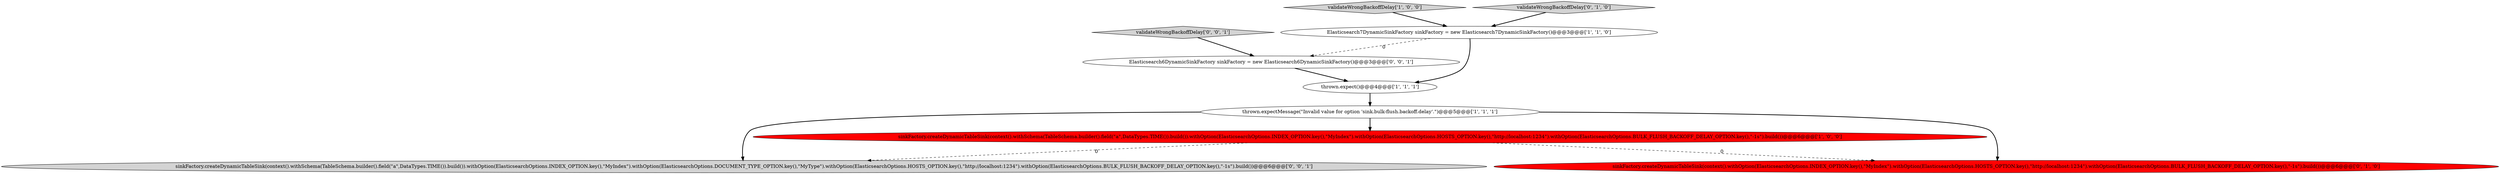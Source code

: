 digraph {
4 [style = filled, label = "Elasticsearch7DynamicSinkFactory sinkFactory = new Elasticsearch7DynamicSinkFactory()@@@3@@@['1', '1', '0']", fillcolor = white, shape = ellipse image = "AAA0AAABBB1BBB"];
7 [style = filled, label = "sinkFactory.createDynamicTableSink(context().withSchema(TableSchema.builder().field(\"a\",DataTypes.TIME()).build()).withOption(ElasticsearchOptions.INDEX_OPTION.key(),\"MyIndex\").withOption(ElasticsearchOptions.DOCUMENT_TYPE_OPTION.key(),\"MyType\").withOption(ElasticsearchOptions.HOSTS_OPTION.key(),\"http://localhost:1234\").withOption(ElasticsearchOptions.BULK_FLUSH_BACKOFF_DELAY_OPTION.key(),\"-1s\").build())@@@6@@@['0', '0', '1']", fillcolor = lightgray, shape = ellipse image = "AAA0AAABBB3BBB"];
9 [style = filled, label = "validateWrongBackoffDelay['0', '0', '1']", fillcolor = lightgray, shape = diamond image = "AAA0AAABBB3BBB"];
3 [style = filled, label = "validateWrongBackoffDelay['1', '0', '0']", fillcolor = lightgray, shape = diamond image = "AAA0AAABBB1BBB"];
5 [style = filled, label = "validateWrongBackoffDelay['0', '1', '0']", fillcolor = lightgray, shape = diamond image = "AAA0AAABBB2BBB"];
2 [style = filled, label = "sinkFactory.createDynamicTableSink(context().withSchema(TableSchema.builder().field(\"a\",DataTypes.TIME()).build()).withOption(ElasticsearchOptions.INDEX_OPTION.key(),\"MyIndex\").withOption(ElasticsearchOptions.HOSTS_OPTION.key(),\"http://localhost:1234\").withOption(ElasticsearchOptions.BULK_FLUSH_BACKOFF_DELAY_OPTION.key(),\"-1s\").build())@@@6@@@['1', '0', '0']", fillcolor = red, shape = ellipse image = "AAA1AAABBB1BBB"];
1 [style = filled, label = "thrown.expectMessage(\"Invalid value for option 'sink.bulk-flush.backoff.delay'.\")@@@5@@@['1', '1', '1']", fillcolor = white, shape = ellipse image = "AAA0AAABBB1BBB"];
0 [style = filled, label = "thrown.expect()@@@4@@@['1', '1', '1']", fillcolor = white, shape = ellipse image = "AAA0AAABBB1BBB"];
6 [style = filled, label = "sinkFactory.createDynamicTableSink(context().withOption(ElasticsearchOptions.INDEX_OPTION.key(),\"MyIndex\").withOption(ElasticsearchOptions.HOSTS_OPTION.key(),\"http://localhost:1234\").withOption(ElasticsearchOptions.BULK_FLUSH_BACKOFF_DELAY_OPTION.key(),\"-1s\").build())@@@6@@@['0', '1', '0']", fillcolor = red, shape = ellipse image = "AAA1AAABBB2BBB"];
8 [style = filled, label = "Elasticsearch6DynamicSinkFactory sinkFactory = new Elasticsearch6DynamicSinkFactory()@@@3@@@['0', '0', '1']", fillcolor = white, shape = ellipse image = "AAA0AAABBB3BBB"];
8->0 [style = bold, label=""];
1->2 [style = bold, label=""];
1->6 [style = bold, label=""];
2->7 [style = dashed, label="0"];
9->8 [style = bold, label=""];
3->4 [style = bold, label=""];
0->1 [style = bold, label=""];
1->7 [style = bold, label=""];
5->4 [style = bold, label=""];
4->0 [style = bold, label=""];
4->8 [style = dashed, label="0"];
2->6 [style = dashed, label="0"];
}
